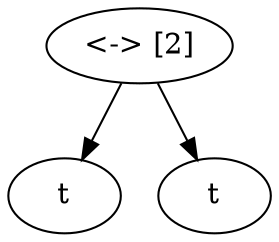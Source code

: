 digraph G {
_ [label="<-> [2]"]
_ -> _l [label=""]
_ -> _r [label=""]
_l [label="t"]
_r [label="t"]
}
